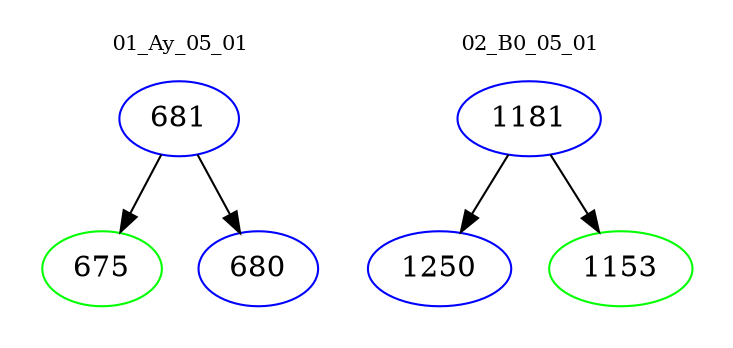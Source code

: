 digraph{
subgraph cluster_0 {
color = white
label = "01_Ay_05_01";
fontsize=10;
T0_681 [label="681", color="blue"]
T0_681 -> T0_675 [color="black"]
T0_675 [label="675", color="green"]
T0_681 -> T0_680 [color="black"]
T0_680 [label="680", color="blue"]
}
subgraph cluster_1 {
color = white
label = "02_B0_05_01";
fontsize=10;
T1_1181 [label="1181", color="blue"]
T1_1181 -> T1_1250 [color="black"]
T1_1250 [label="1250", color="blue"]
T1_1181 -> T1_1153 [color="black"]
T1_1153 [label="1153", color="green"]
}
}
